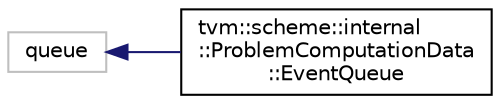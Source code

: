 digraph "Graphical Class Hierarchy"
{
  edge [fontname="Helvetica",fontsize="10",labelfontname="Helvetica",labelfontsize="10"];
  node [fontname="Helvetica",fontsize="10",shape=record];
  rankdir="LR";
  Node97 [label="queue",height=0.2,width=0.4,color="grey75", fillcolor="white", style="filled"];
  Node97 -> Node0 [dir="back",color="midnightblue",fontsize="10",style="solid",fontname="Helvetica"];
  Node0 [label="tvm::scheme::internal\l::ProblemComputationData\l::EventQueue",height=0.2,width=0.4,color="black", fillcolor="white", style="filled",URL="$classtvm_1_1scheme_1_1internal_1_1ProblemComputationData_1_1EventQueue.html"];
}
